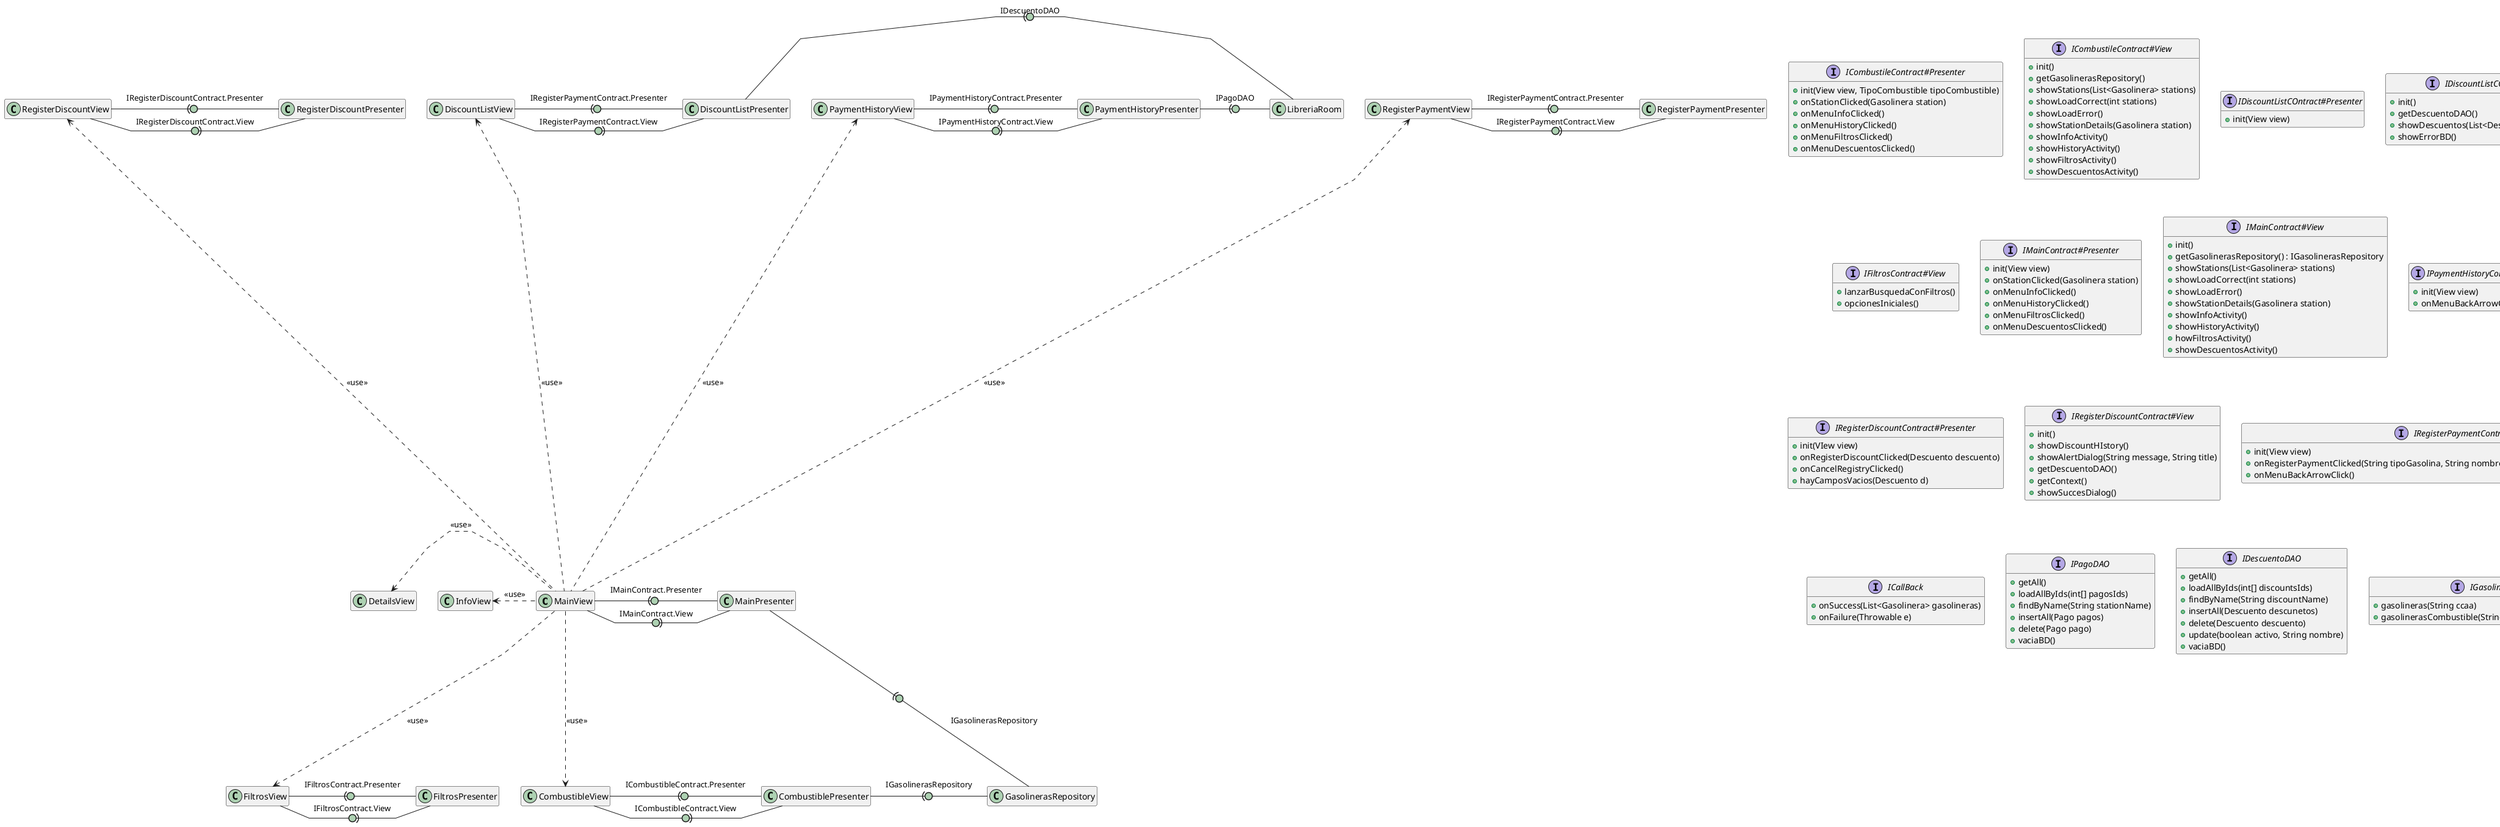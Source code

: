 @startuml
hide empty members
skinparam linetype polyline
skinparam arrowLollipopColor #ADD1B2

MainView -right(0- MainPresenter : IMainContract.Presenter
MainView -right0)- MainPresenter : IMainContract.View
MainPresenter -right(0- GasolinerasRepository : IGasolinerasRepository
MainView -left..-> InfoView : <<use>>
MainView -left..-> DetailsView : <<use>>
MainView -down..-> FiltrosView : <<use>>
MainView -down..-> CombustibleView : <<use>>
MainView -up..-> PaymentHistoryView : <<use>>
MainView -up..-> RegisterPaymentView: <<use>>
MainView -up..-> DiscountListView: <<use>>
MainView -up..-> RegisterDiscountView: <<use>>


FiltrosView -right(0- FiltrosPresenter: IFiltrosContract.Presenter
FiltrosView -right0)- FiltrosPresenter : IFiltrosContract.View

CombustibleView -right(0- CombustiblePresenter: ICombustibleContract.Presenter
CombustibleView -right0)- CombustiblePresenter : ICombustibleContract.View
CombustiblePresenter -right(0- GasolinerasRepository : IGasolinerasRepository


PaymentHistoryView -right(0- PaymentHistoryPresenter: IPaymentHistoryContract.Presenter
PaymentHistoryView-right0)- PaymentHistoryPresenter : IPaymentHistoryContract.View
PaymentHistoryPresenter -right(0- LibreriaRoom: IPagoDAO 

RegisterPaymentView-right(0- RegisterPaymentPresenter: IRegisterPaymentContract.Presenter
RegisterPaymentView-right0)- RegisterPaymentPresenter : IRegisterPaymentContract.View

DiscountListView-right(0- DiscountListPresenter: IRegisterPaymentContract.Presenter
DiscountListView-right0)- DiscountListPresenter: IRegisterPaymentContract.View
DiscountListPresenter -right(0- LibreriaRoom: IDescuentoDAO 

RegisterDiscountView-right(0- RegisterDiscountPresenter: IRegisterDiscountContract.Presenter
RegisterDiscountView-right0)- RegisterDiscountPresenter: IRegisterDiscountContract.View



interface ICombustileContract#Presenter {
    + init(View view, TipoCombustible tipoCombustible)
    + onStationClicked(Gasolinera station)
    + onMenuInfoClicked()
    + onMenuHistoryClicked()
    + onMenuFiltrosClicked()
    + onMenuDescuentosClicked()
}

interface ICombustileContract#View {
    + init()
    + getGasolinerasRepository()
    + showStations(List<Gasolinera> stations)
    + showLoadCorrect(int stations)
    + showLoadError()
    + showStationDetails(Gasolinera station)
    + showInfoActivity()
    + showHistoryActivity()
    + showFiltrosActivity()
    + showDescuentosActivity()
}

interface IDiscountListCOntract#Presenter {
    + init(View view)
}

interface IDiscountListCOntract#View {
    + init()
    + getDescuentoDAO()
    + showDescuentos(List<Descuento> descuentos)
    + showErrorBD()
}

interface IFiltrosContract#Presenter {
    + init(View view)
    + onButtonConfirmarClick()
    + seleccionarFiltros()
    + seleccionarFiltrosOrden()
    + seleccionarFiltrosTipoCOmbustible()
}

interface IFiltrosContract#View {
    + lanzarBusquedaConFiltros()
    + opcionesIniciales()
}

interface IMainContract#Presenter {
    + init(View view)
    + onStationClicked(Gasolinera station)
    + onMenuInfoClicked()
    + onMenuHistoryClicked()
    + onMenuFiltrosClicked()
    + onMenuDescuentosClicked()
}

interface IMainContract#View {
    + init()
    + getGasolinerasRepository() : IGasolinerasRepository
    + showStations(List<Gasolinera> stations)
    + showLoadCorrect(int stations)
    + showLoadError()
    + showStationDetails(Gasolinera station)
    + showInfoActivity()
    + showHistoryActivity()
    + howFiltrosActivity()
    + showDescuentosActivity()
}

interface IPaymentHistoryContract#Presenter {
    + init(View view)
    + onMenuBackArrowClick()
}

interface IPaymentHistoryContract#View {
    + init()
    + getPagoDAO()
    + showPagos(List<Pagos> pagos)
    + showMainActivity()
    + showErrorBD()
}

interface IRegisterDiscountContract#Presenter {
    + init(VIew view)
    + onRegisterDiscountClicked(Descuento descuento)
    + onCancelRegistryClicked()
    + hayCamposVacios(Descuento d)
}

interface IRegisterDiscountContract#View {
    + init()
    + showDiscountHIstory()
    + showAlertDialog(String message, String title)
    + getDescuentoDAO()
    + getContext()
    + showSuccesDialog()

}

interface IRegisterPaymentContract#Presneter {
    + init(View view)
    + onRegisterPaymentClicked(String tipoGasolina, String nombreGasolinera, String precioPorLitro, String cantidad)
    + onMenuBackArrowClick()
}

interface IRegisterPaymentContract#View {
    + init()
    + showRegisterHistory()
    + getPagoDAO()
    + showAlertDialog(String message, String title)
    + showSuccesDialog()
    + getContext()
}





interface IGasolinerasRepository {
    + requestGasolineras(ICallBack cb, String ccaa)
    + requestGasolinerasCombustible(ICallBack cb, String combustible)
}

interface ICallBack {
    + onSuccess(List<Gasolinera> gasolineras)
    + onFailure(Throwable e)
}

interface IPagoDAO {
    + getAll()
    + loadAllByIds(int[] pagosIds)
    + findByName(String stationName)
    + insertAll(Pago pagos)
    + delete(Pago pago)
    + vaciaBD()

}

interface IDescuentoDAO {
    + getAll()
    + loadAllByIds(int[] discountsIds)
    + findByName(String discountName)
    + insertAll(Descuento descunetos)
    + delete(Descuento descuento)
    + update(boolean activo, String nombre)
    + vaciaBD()
}

interface IGasolinerasAPI {
    + gasolineras(String ccaa)
    + gasolinerasCombustible(String ccaa, String combustible)
}

@enduml